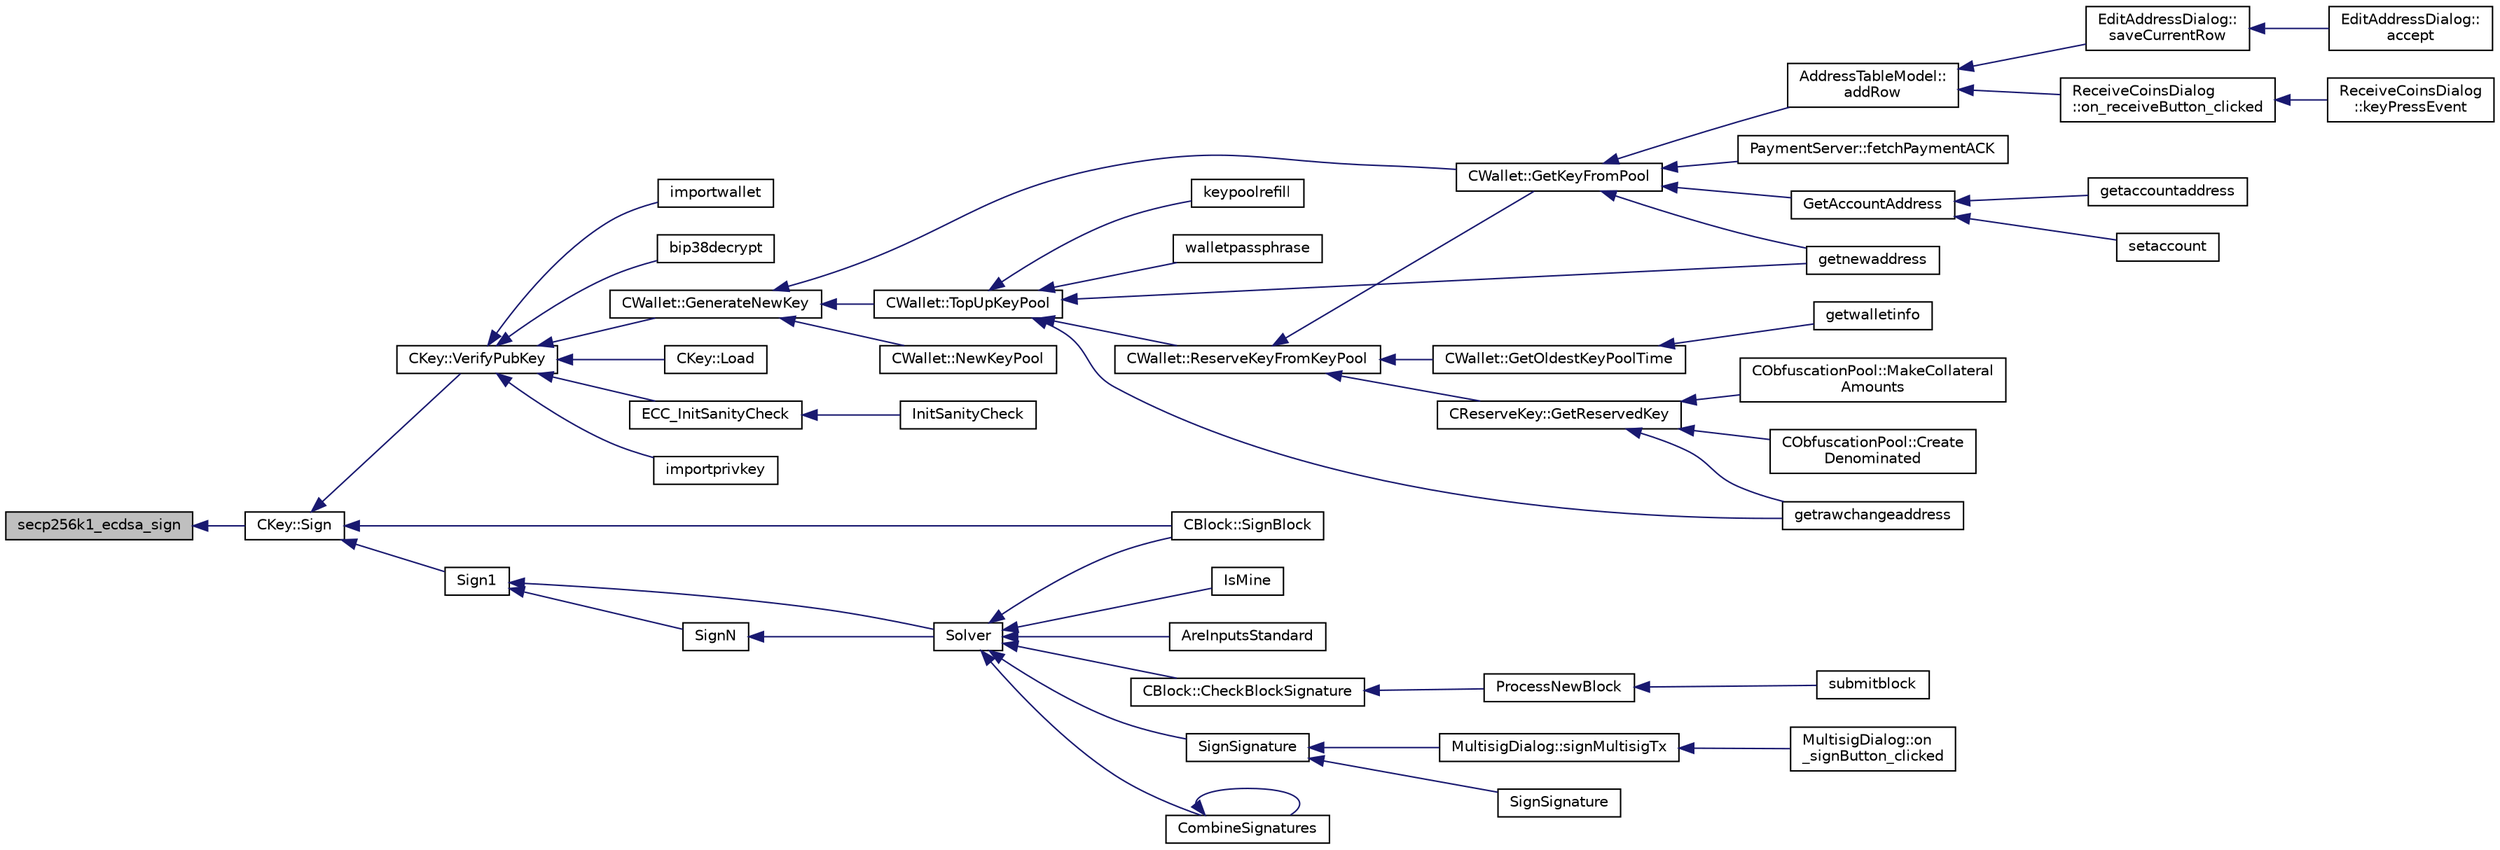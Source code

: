 digraph "secp256k1_ecdsa_sign"
{
  edge [fontname="Helvetica",fontsize="10",labelfontname="Helvetica",labelfontsize="10"];
  node [fontname="Helvetica",fontsize="10",shape=record];
  rankdir="LR";
  Node220 [label="secp256k1_ecdsa_sign",height=0.2,width=0.4,color="black", fillcolor="grey75", style="filled", fontcolor="black"];
  Node220 -> Node221 [dir="back",color="midnightblue",fontsize="10",style="solid",fontname="Helvetica"];
  Node221 [label="CKey::Sign",height=0.2,width=0.4,color="black", fillcolor="white", style="filled",URL="$class_c_key.html#aa9b184a4a71d3e1a40aab360cf68e86c",tooltip="Create a DER-serialized signature. "];
  Node221 -> Node222 [dir="back",color="midnightblue",fontsize="10",style="solid",fontname="Helvetica"];
  Node222 [label="CKey::VerifyPubKey",height=0.2,width=0.4,color="black", fillcolor="white", style="filled",URL="$class_c_key.html#ac53425b8d0f89067bce781c485101b20",tooltip="Verify thoroughly whether a private key and a public key match. "];
  Node222 -> Node223 [dir="back",color="midnightblue",fontsize="10",style="solid",fontname="Helvetica"];
  Node223 [label="CKey::Load",height=0.2,width=0.4,color="black", fillcolor="white", style="filled",URL="$class_c_key.html#a141751588f8bfe5f1b6fc27f4e64b63f",tooltip="Load private key and check that public key matches. "];
  Node222 -> Node224 [dir="back",color="midnightblue",fontsize="10",style="solid",fontname="Helvetica"];
  Node224 [label="ECC_InitSanityCheck",height=0.2,width=0.4,color="black", fillcolor="white", style="filled",URL="$key_8h.html#a55cc40f04bf887c1000667caccb0684a",tooltip="Check that required EC support is available at runtime. "];
  Node224 -> Node225 [dir="back",color="midnightblue",fontsize="10",style="solid",fontname="Helvetica"];
  Node225 [label="InitSanityCheck",height=0.2,width=0.4,color="black", fillcolor="white", style="filled",URL="$init_8cpp.html#a878797b40fb8eb0d7f330a41d7742d11",tooltip="Sanity checks Ensure that DIVI is running in a usable environment with all necessary library support..."];
  Node222 -> Node226 [dir="back",color="midnightblue",fontsize="10",style="solid",fontname="Helvetica"];
  Node226 [label="importprivkey",height=0.2,width=0.4,color="black", fillcolor="white", style="filled",URL="$rpcdump_8cpp.html#a3a6fdb974fce01220a895393d444e981"];
  Node222 -> Node227 [dir="back",color="midnightblue",fontsize="10",style="solid",fontname="Helvetica"];
  Node227 [label="importwallet",height=0.2,width=0.4,color="black", fillcolor="white", style="filled",URL="$rpcdump_8cpp.html#a2566d5c9dd1938b74e70398cdb3ac5c1"];
  Node222 -> Node228 [dir="back",color="midnightblue",fontsize="10",style="solid",fontname="Helvetica"];
  Node228 [label="bip38decrypt",height=0.2,width=0.4,color="black", fillcolor="white", style="filled",URL="$rpcdump_8cpp.html#a64a0e2e87f6d741efd662ac94080159d"];
  Node222 -> Node229 [dir="back",color="midnightblue",fontsize="10",style="solid",fontname="Helvetica"];
  Node229 [label="CWallet::GenerateNewKey",height=0.2,width=0.4,color="black", fillcolor="white", style="filled",URL="$group__map_wallet.html#ga061fe7f54f80ec40f856b3e6365c2f4a"];
  Node229 -> Node230 [dir="back",color="midnightblue",fontsize="10",style="solid",fontname="Helvetica"];
  Node230 [label="CWallet::NewKeyPool",height=0.2,width=0.4,color="black", fillcolor="white", style="filled",URL="$group___actions.html#ga7353ba1e79fc4167fbfbe79b41698fa7",tooltip="Mark old keypool keys as used, and generate all new keys. "];
  Node229 -> Node231 [dir="back",color="midnightblue",fontsize="10",style="solid",fontname="Helvetica"];
  Node231 [label="CWallet::TopUpKeyPool",height=0.2,width=0.4,color="black", fillcolor="white", style="filled",URL="$group___actions.html#ga9730278506e0a4f1c65239b951525b55"];
  Node231 -> Node232 [dir="back",color="midnightblue",fontsize="10",style="solid",fontname="Helvetica"];
  Node232 [label="getnewaddress",height=0.2,width=0.4,color="black", fillcolor="white", style="filled",URL="$rpcwallet_8cpp.html#aead824d845d670fbd8f187ebd4f9a535"];
  Node231 -> Node233 [dir="back",color="midnightblue",fontsize="10",style="solid",fontname="Helvetica"];
  Node233 [label="getrawchangeaddress",height=0.2,width=0.4,color="black", fillcolor="white", style="filled",URL="$rpcwallet_8cpp.html#ae71809202b4dcc13d2034c5c72af34da"];
  Node231 -> Node234 [dir="back",color="midnightblue",fontsize="10",style="solid",fontname="Helvetica"];
  Node234 [label="keypoolrefill",height=0.2,width=0.4,color="black", fillcolor="white", style="filled",URL="$rpcwallet_8cpp.html#afe8615fcf2c8e5319166c2fa8c638e08"];
  Node231 -> Node235 [dir="back",color="midnightblue",fontsize="10",style="solid",fontname="Helvetica"];
  Node235 [label="walletpassphrase",height=0.2,width=0.4,color="black", fillcolor="white", style="filled",URL="$rpcwallet_8cpp.html#a733f7c70e7c18783935e6de9643c0086"];
  Node231 -> Node236 [dir="back",color="midnightblue",fontsize="10",style="solid",fontname="Helvetica"];
  Node236 [label="CWallet::ReserveKeyFromKeyPool",height=0.2,width=0.4,color="black", fillcolor="white", style="filled",URL="$group___actions.html#ga9921854840668a1856998f041177dd2b"];
  Node236 -> Node237 [dir="back",color="midnightblue",fontsize="10",style="solid",fontname="Helvetica"];
  Node237 [label="CWallet::GetKeyFromPool",height=0.2,width=0.4,color="black", fillcolor="white", style="filled",URL="$group___actions.html#ga18549ec5c472c003afc4794daeb9adfd"];
  Node237 -> Node238 [dir="back",color="midnightblue",fontsize="10",style="solid",fontname="Helvetica"];
  Node238 [label="AddressTableModel::\laddRow",height=0.2,width=0.4,color="black", fillcolor="white", style="filled",URL="$class_address_table_model.html#aa72edd2a093a6e9318639d69d3a23488"];
  Node238 -> Node239 [dir="back",color="midnightblue",fontsize="10",style="solid",fontname="Helvetica"];
  Node239 [label="EditAddressDialog::\lsaveCurrentRow",height=0.2,width=0.4,color="black", fillcolor="white", style="filled",URL="$class_edit_address_dialog.html#a8494a551799cd1f4c253e557424c206c"];
  Node239 -> Node240 [dir="back",color="midnightblue",fontsize="10",style="solid",fontname="Helvetica"];
  Node240 [label="EditAddressDialog::\laccept",height=0.2,width=0.4,color="black", fillcolor="white", style="filled",URL="$class_edit_address_dialog.html#ac52b71129806bccf6533d0e9441393b6"];
  Node238 -> Node241 [dir="back",color="midnightblue",fontsize="10",style="solid",fontname="Helvetica"];
  Node241 [label="ReceiveCoinsDialog\l::on_receiveButton_clicked",height=0.2,width=0.4,color="black", fillcolor="white", style="filled",URL="$class_receive_coins_dialog.html#a9db8de31f6889288cb22c061aa51e0cd"];
  Node241 -> Node242 [dir="back",color="midnightblue",fontsize="10",style="solid",fontname="Helvetica"];
  Node242 [label="ReceiveCoinsDialog\l::keyPressEvent",height=0.2,width=0.4,color="black", fillcolor="white", style="filled",URL="$class_receive_coins_dialog.html#abcf17b510c473bf3e94ef12f7f5cfc10"];
  Node237 -> Node243 [dir="back",color="midnightblue",fontsize="10",style="solid",fontname="Helvetica"];
  Node243 [label="PaymentServer::fetchPaymentACK",height=0.2,width=0.4,color="black", fillcolor="white", style="filled",URL="$class_payment_server.html#ab846f9e8778e5cc878b644133e8628f1"];
  Node237 -> Node232 [dir="back",color="midnightblue",fontsize="10",style="solid",fontname="Helvetica"];
  Node237 -> Node244 [dir="back",color="midnightblue",fontsize="10",style="solid",fontname="Helvetica"];
  Node244 [label="GetAccountAddress",height=0.2,width=0.4,color="black", fillcolor="white", style="filled",URL="$rpcwallet_8cpp.html#aa3d9baf7a6fc6c9f0a08ec861ca52f59"];
  Node244 -> Node245 [dir="back",color="midnightblue",fontsize="10",style="solid",fontname="Helvetica"];
  Node245 [label="getaccountaddress",height=0.2,width=0.4,color="black", fillcolor="white", style="filled",URL="$rpcwallet_8cpp.html#a92145bcb3cfb45eb47dca18f1c94c434"];
  Node244 -> Node246 [dir="back",color="midnightblue",fontsize="10",style="solid",fontname="Helvetica"];
  Node246 [label="setaccount",height=0.2,width=0.4,color="black", fillcolor="white", style="filled",URL="$rpcwallet_8cpp.html#a6bf0dc200554f841a4549a2e5087f699"];
  Node236 -> Node247 [dir="back",color="midnightblue",fontsize="10",style="solid",fontname="Helvetica"];
  Node247 [label="CWallet::GetOldestKeyPoolTime",height=0.2,width=0.4,color="black", fillcolor="white", style="filled",URL="$group___actions.html#ga2555a9442e58b3c5593fef21f1b39d2d"];
  Node247 -> Node248 [dir="back",color="midnightblue",fontsize="10",style="solid",fontname="Helvetica"];
  Node248 [label="getwalletinfo",height=0.2,width=0.4,color="black", fillcolor="white", style="filled",URL="$rpcwallet_8cpp.html#a9401fef738a283075915e0ea0086fae9"];
  Node236 -> Node249 [dir="back",color="midnightblue",fontsize="10",style="solid",fontname="Helvetica"];
  Node249 [label="CReserveKey::GetReservedKey",height=0.2,width=0.4,color="black", fillcolor="white", style="filled",URL="$group___actions.html#gad198d2d7a54d315c60805ba1cb0caf7c"];
  Node249 -> Node250 [dir="back",color="midnightblue",fontsize="10",style="solid",fontname="Helvetica"];
  Node250 [label="CObfuscationPool::MakeCollateral\lAmounts",height=0.2,width=0.4,color="black", fillcolor="white", style="filled",URL="$class_c_obfuscation_pool.html#a7496f4e868d633d45b9c92af0cc56ac5",tooltip="Split up large inputs or make fee sized inputs. "];
  Node249 -> Node251 [dir="back",color="midnightblue",fontsize="10",style="solid",fontname="Helvetica"];
  Node251 [label="CObfuscationPool::Create\lDenominated",height=0.2,width=0.4,color="black", fillcolor="white", style="filled",URL="$class_c_obfuscation_pool.html#a95e6023ca617da294132311b30179c55"];
  Node249 -> Node233 [dir="back",color="midnightblue",fontsize="10",style="solid",fontname="Helvetica"];
  Node229 -> Node237 [dir="back",color="midnightblue",fontsize="10",style="solid",fontname="Helvetica"];
  Node221 -> Node252 [dir="back",color="midnightblue",fontsize="10",style="solid",fontname="Helvetica"];
  Node252 [label="CBlock::SignBlock",height=0.2,width=0.4,color="black", fillcolor="white", style="filled",URL="$class_c_block.html#a9bb6e84becb89ae53a2251d28732420c"];
  Node221 -> Node253 [dir="back",color="midnightblue",fontsize="10",style="solid",fontname="Helvetica"];
  Node253 [label="Sign1",height=0.2,width=0.4,color="black", fillcolor="white", style="filled",URL="$sign_8h.html#a69a9e5f9a88e729142cf556292154f2f"];
  Node253 -> Node254 [dir="back",color="midnightblue",fontsize="10",style="solid",fontname="Helvetica"];
  Node254 [label="SignN",height=0.2,width=0.4,color="black", fillcolor="white", style="filled",URL="$sign_8cpp.html#a2230b054e152c344e60125bf7f994473"];
  Node254 -> Node255 [dir="back",color="midnightblue",fontsize="10",style="solid",fontname="Helvetica"];
  Node255 [label="Solver",height=0.2,width=0.4,color="black", fillcolor="white", style="filled",URL="$sign_8cpp.html#a8e31b29d5a654a570c493f7aa9c3abd9",tooltip="Sign scriptPubKey with private keys stored in keystore, given transaction hash and hash type..."];
  Node255 -> Node256 [dir="back",color="midnightblue",fontsize="10",style="solid",fontname="Helvetica"];
  Node256 [label="AreInputsStandard",height=0.2,width=0.4,color="black", fillcolor="white", style="filled",URL="$main_8h.html#a791e33e18bea9861e449e6ebcfce8890",tooltip="Check transaction inputs, and make sure any pay-to-script-hash transactions are evaluating IsStandard..."];
  Node255 -> Node252 [dir="back",color="midnightblue",fontsize="10",style="solid",fontname="Helvetica"];
  Node255 -> Node257 [dir="back",color="midnightblue",fontsize="10",style="solid",fontname="Helvetica"];
  Node257 [label="CBlock::CheckBlockSignature",height=0.2,width=0.4,color="black", fillcolor="white", style="filled",URL="$class_c_block.html#a2ff0deeda85c23cde1a78365d6fc6c2c"];
  Node257 -> Node258 [dir="back",color="midnightblue",fontsize="10",style="solid",fontname="Helvetica"];
  Node258 [label="ProcessNewBlock",height=0.2,width=0.4,color="black", fillcolor="white", style="filled",URL="$main_8h.html#abb32e71aca0c6a769d419194ada13851",tooltip="Process an incoming block. "];
  Node258 -> Node259 [dir="back",color="midnightblue",fontsize="10",style="solid",fontname="Helvetica"];
  Node259 [label="submitblock",height=0.2,width=0.4,color="black", fillcolor="white", style="filled",URL="$rpcmining_8cpp.html#a6fc1aa077add8cb1c74207056616134d"];
  Node255 -> Node260 [dir="back",color="midnightblue",fontsize="10",style="solid",fontname="Helvetica"];
  Node260 [label="SignSignature",height=0.2,width=0.4,color="black", fillcolor="white", style="filled",URL="$sign_8h.html#a3b014c5c7c258e53d1e933017025beeb"];
  Node260 -> Node261 [dir="back",color="midnightblue",fontsize="10",style="solid",fontname="Helvetica"];
  Node261 [label="MultisigDialog::signMultisigTx",height=0.2,width=0.4,color="black", fillcolor="white", style="filled",URL="$class_multisig_dialog.html#accd639f522281361bdf409e88909eb98"];
  Node261 -> Node262 [dir="back",color="midnightblue",fontsize="10",style="solid",fontname="Helvetica"];
  Node262 [label="MultisigDialog::on\l_signButton_clicked",height=0.2,width=0.4,color="black", fillcolor="white", style="filled",URL="$class_multisig_dialog.html#a5fdc6c2578e0f4e2f7900a3723d223ae"];
  Node260 -> Node263 [dir="back",color="midnightblue",fontsize="10",style="solid",fontname="Helvetica"];
  Node263 [label="SignSignature",height=0.2,width=0.4,color="black", fillcolor="white", style="filled",URL="$sign_8h.html#aa6f2e97f4c070155f2fbcbe95c25c6ff"];
  Node255 -> Node264 [dir="back",color="midnightblue",fontsize="10",style="solid",fontname="Helvetica"];
  Node264 [label="CombineSignatures",height=0.2,width=0.4,color="black", fillcolor="white", style="filled",URL="$sign_8h.html#a76ecd8ba7d2e6e3f4de1b5784c5eece0",tooltip="Given two sets of signatures for scriptPubKey, possibly with OP_0 placeholders, combine them intellig..."];
  Node264 -> Node264 [dir="back",color="midnightblue",fontsize="10",style="solid",fontname="Helvetica"];
  Node255 -> Node265 [dir="back",color="midnightblue",fontsize="10",style="solid",fontname="Helvetica"];
  Node265 [label="IsMine",height=0.2,width=0.4,color="black", fillcolor="white", style="filled",URL="$wallet__ismine_8h.html#ae1531a999ac1bfa59d70cfc984f1266b"];
  Node253 -> Node255 [dir="back",color="midnightblue",fontsize="10",style="solid",fontname="Helvetica"];
}
